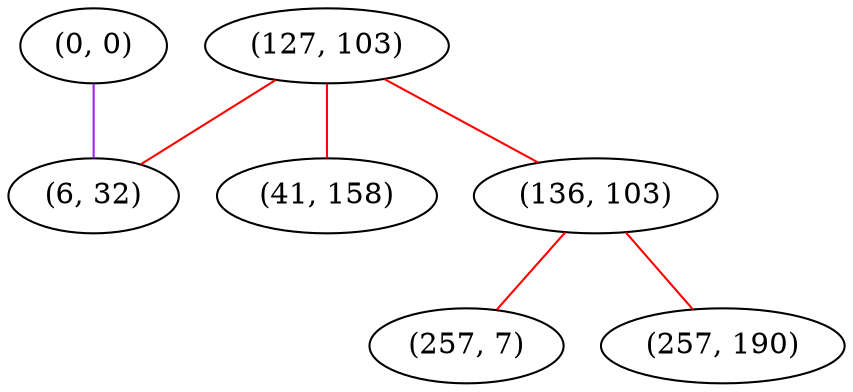 graph "" {
"(0, 0)";
"(127, 103)";
"(6, 32)";
"(41, 158)";
"(136, 103)";
"(257, 7)";
"(257, 190)";
"(0, 0)" -- "(6, 32)"  [color=purple, key=0, weight=4];
"(127, 103)" -- "(41, 158)"  [color=red, key=0, weight=1];
"(127, 103)" -- "(6, 32)"  [color=red, key=0, weight=1];
"(127, 103)" -- "(136, 103)"  [color=red, key=0, weight=1];
"(136, 103)" -- "(257, 190)"  [color=red, key=0, weight=1];
"(136, 103)" -- "(257, 7)"  [color=red, key=0, weight=1];
}
